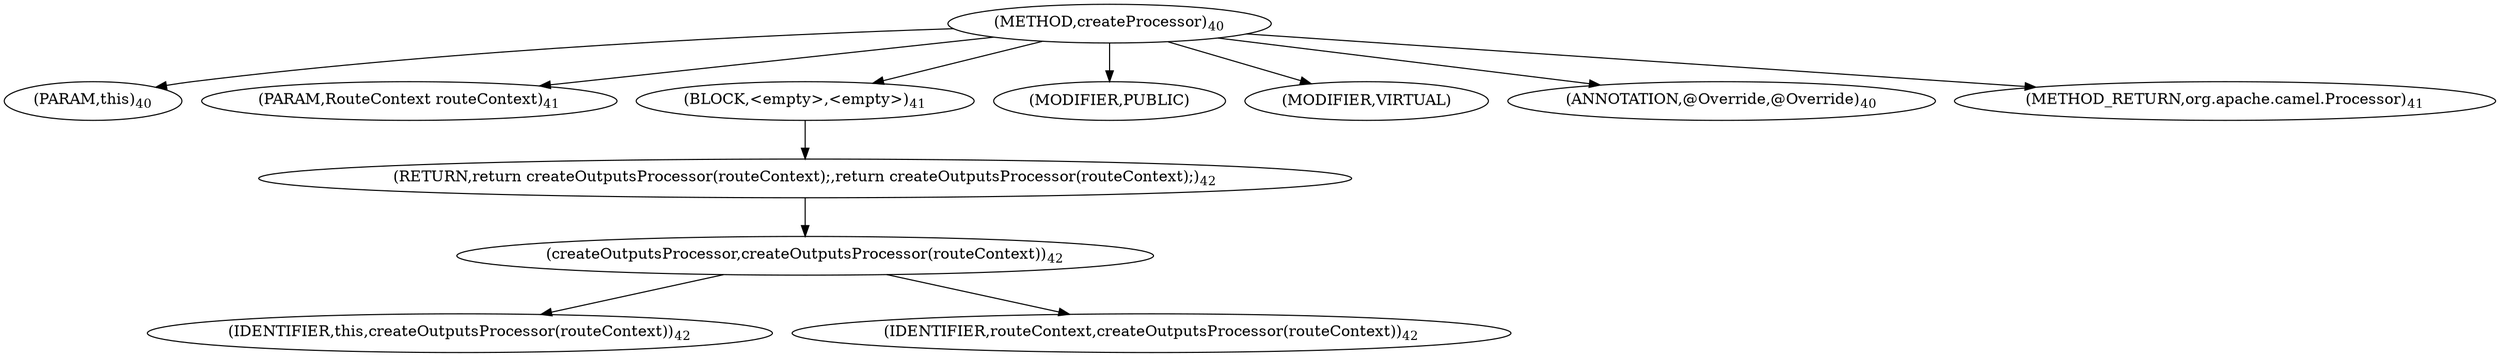 digraph "createProcessor" {  
"25" [label = <(METHOD,createProcessor)<SUB>40</SUB>> ]
"6" [label = <(PARAM,this)<SUB>40</SUB>> ]
"26" [label = <(PARAM,RouteContext routeContext)<SUB>41</SUB>> ]
"27" [label = <(BLOCK,&lt;empty&gt;,&lt;empty&gt;)<SUB>41</SUB>> ]
"28" [label = <(RETURN,return createOutputsProcessor(routeContext);,return createOutputsProcessor(routeContext);)<SUB>42</SUB>> ]
"29" [label = <(createOutputsProcessor,createOutputsProcessor(routeContext))<SUB>42</SUB>> ]
"5" [label = <(IDENTIFIER,this,createOutputsProcessor(routeContext))<SUB>42</SUB>> ]
"30" [label = <(IDENTIFIER,routeContext,createOutputsProcessor(routeContext))<SUB>42</SUB>> ]
"31" [label = <(MODIFIER,PUBLIC)> ]
"32" [label = <(MODIFIER,VIRTUAL)> ]
"33" [label = <(ANNOTATION,@Override,@Override)<SUB>40</SUB>> ]
"34" [label = <(METHOD_RETURN,org.apache.camel.Processor)<SUB>41</SUB>> ]
  "25" -> "6" 
  "25" -> "26" 
  "25" -> "27" 
  "25" -> "31" 
  "25" -> "32" 
  "25" -> "33" 
  "25" -> "34" 
  "27" -> "28" 
  "28" -> "29" 
  "29" -> "5" 
  "29" -> "30" 
}
